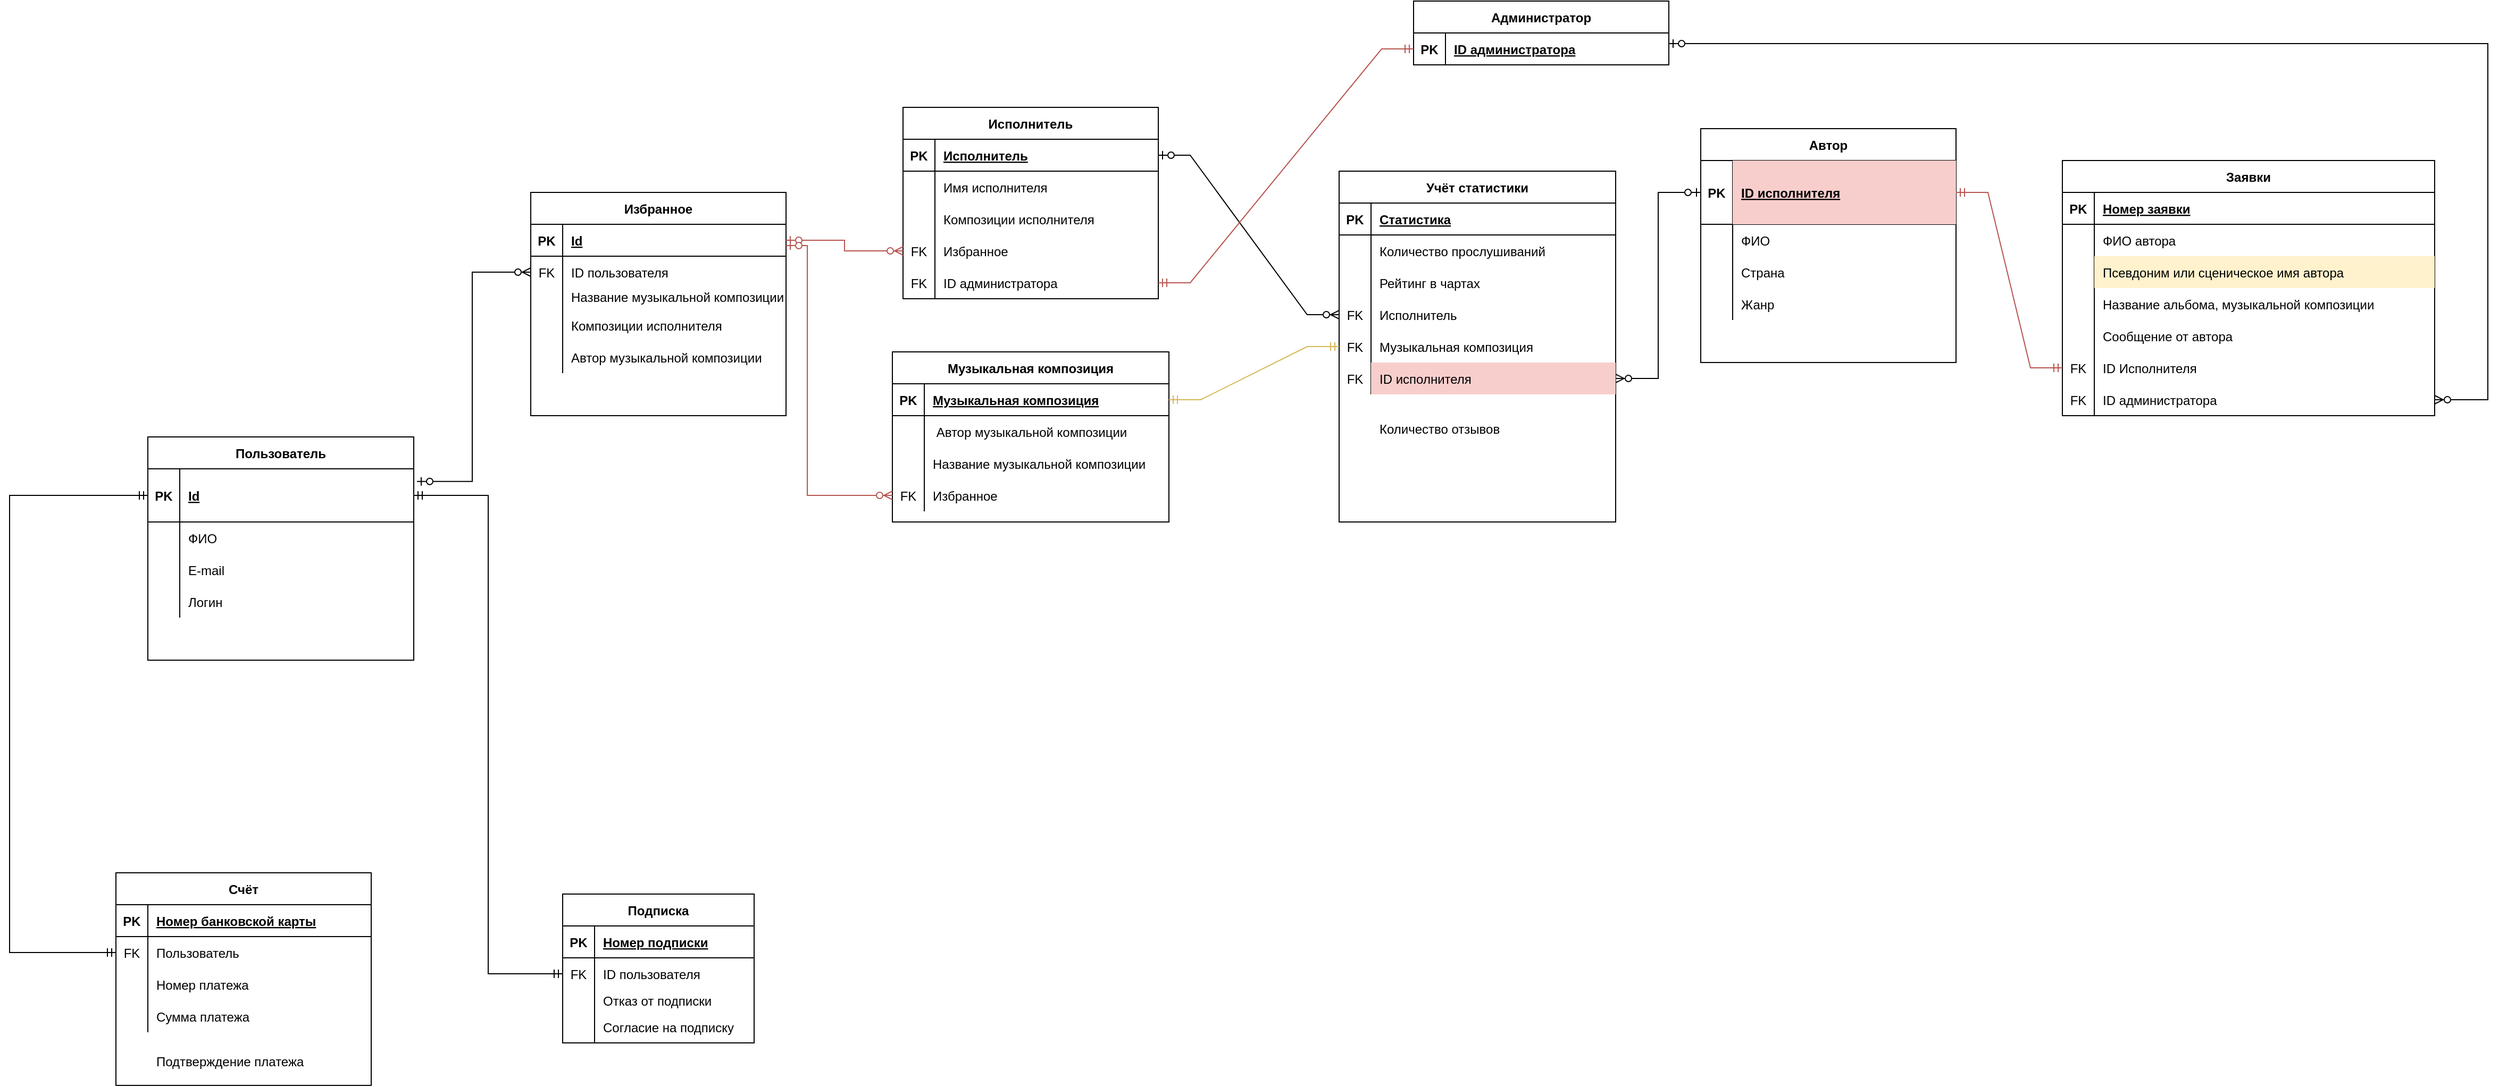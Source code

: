 <mxfile version="15.6.1" type="github">
  <diagram id="YhIW78KKG1MkZQojClb2" name="Страница 1">
    <mxGraphModel dx="1865" dy="556" grid="1" gridSize="10" guides="1" tooltips="1" connect="1" arrows="1" fold="1" page="1" pageScale="1" pageWidth="827" pageHeight="1169" math="0" shadow="0">
      <root>
        <mxCell id="0" />
        <mxCell id="1" parent="0" />
        <mxCell id="bTDtYaDf9AdeFOKU3OdR-14" value="Подписка" style="shape=table;startSize=30;container=1;collapsible=1;childLayout=tableLayout;fixedRows=1;rowLines=0;fontStyle=1;align=center;resizeLast=1;" parent="1" vertex="1">
          <mxGeometry x="70" y="980" width="180" height="140" as="geometry" />
        </mxCell>
        <mxCell id="bTDtYaDf9AdeFOKU3OdR-15" value="" style="shape=partialRectangle;collapsible=0;dropTarget=0;pointerEvents=0;fillColor=none;top=0;left=0;bottom=1;right=0;points=[[0,0.5],[1,0.5]];portConstraint=eastwest;" parent="bTDtYaDf9AdeFOKU3OdR-14" vertex="1">
          <mxGeometry y="30" width="180" height="30" as="geometry" />
        </mxCell>
        <mxCell id="bTDtYaDf9AdeFOKU3OdR-16" value="PK" style="shape=partialRectangle;connectable=0;fillColor=none;top=0;left=0;bottom=0;right=0;fontStyle=1;overflow=hidden;" parent="bTDtYaDf9AdeFOKU3OdR-15" vertex="1">
          <mxGeometry width="30" height="30" as="geometry">
            <mxRectangle width="30" height="30" as="alternateBounds" />
          </mxGeometry>
        </mxCell>
        <mxCell id="bTDtYaDf9AdeFOKU3OdR-17" value="Номер подписки" style="shape=partialRectangle;connectable=0;fillColor=none;top=0;left=0;bottom=0;right=0;align=left;spacingLeft=6;fontStyle=5;overflow=hidden;" parent="bTDtYaDf9AdeFOKU3OdR-15" vertex="1">
          <mxGeometry x="30" width="150" height="30" as="geometry">
            <mxRectangle width="150" height="30" as="alternateBounds" />
          </mxGeometry>
        </mxCell>
        <mxCell id="bTDtYaDf9AdeFOKU3OdR-18" value="" style="shape=partialRectangle;collapsible=0;dropTarget=0;pointerEvents=0;fillColor=none;top=0;left=0;bottom=0;right=0;points=[[0,0.5],[1,0.5]];portConstraint=eastwest;" parent="bTDtYaDf9AdeFOKU3OdR-14" vertex="1">
          <mxGeometry y="60" width="180" height="30" as="geometry" />
        </mxCell>
        <mxCell id="bTDtYaDf9AdeFOKU3OdR-19" value="FK" style="shape=partialRectangle;connectable=0;fillColor=none;top=0;left=0;bottom=0;right=0;editable=1;overflow=hidden;" parent="bTDtYaDf9AdeFOKU3OdR-18" vertex="1">
          <mxGeometry width="30" height="30" as="geometry">
            <mxRectangle width="30" height="30" as="alternateBounds" />
          </mxGeometry>
        </mxCell>
        <mxCell id="bTDtYaDf9AdeFOKU3OdR-20" value="ID пользователя" style="shape=partialRectangle;connectable=0;fillColor=none;top=0;left=0;bottom=0;right=0;align=left;spacingLeft=6;overflow=hidden;" parent="bTDtYaDf9AdeFOKU3OdR-18" vertex="1">
          <mxGeometry x="30" width="150" height="30" as="geometry">
            <mxRectangle width="150" height="30" as="alternateBounds" />
          </mxGeometry>
        </mxCell>
        <mxCell id="bTDtYaDf9AdeFOKU3OdR-21" value="" style="shape=partialRectangle;collapsible=0;dropTarget=0;pointerEvents=0;fillColor=none;top=0;left=0;bottom=0;right=0;points=[[0,0.5],[1,0.5]];portConstraint=eastwest;" parent="bTDtYaDf9AdeFOKU3OdR-14" vertex="1">
          <mxGeometry y="90" width="180" height="20" as="geometry" />
        </mxCell>
        <mxCell id="bTDtYaDf9AdeFOKU3OdR-22" value="" style="shape=partialRectangle;connectable=0;fillColor=none;top=0;left=0;bottom=0;right=0;editable=1;overflow=hidden;" parent="bTDtYaDf9AdeFOKU3OdR-21" vertex="1">
          <mxGeometry width="30" height="20" as="geometry">
            <mxRectangle width="30" height="20" as="alternateBounds" />
          </mxGeometry>
        </mxCell>
        <mxCell id="bTDtYaDf9AdeFOKU3OdR-23" value="Отказ от подписки" style="shape=partialRectangle;connectable=0;fillColor=none;top=0;left=0;bottom=0;right=0;align=left;spacingLeft=6;overflow=hidden;" parent="bTDtYaDf9AdeFOKU3OdR-21" vertex="1">
          <mxGeometry x="30" width="150" height="20" as="geometry">
            <mxRectangle width="150" height="20" as="alternateBounds" />
          </mxGeometry>
        </mxCell>
        <mxCell id="PjlkUZ5OX0f8tVh_GBR--13" value="" style="shape=partialRectangle;collapsible=0;dropTarget=0;pointerEvents=0;fillColor=none;top=0;left=0;bottom=0;right=0;points=[[0,0.5],[1,0.5]];portConstraint=eastwest;" parent="bTDtYaDf9AdeFOKU3OdR-14" vertex="1">
          <mxGeometry y="110" width="180" height="30" as="geometry" />
        </mxCell>
        <mxCell id="PjlkUZ5OX0f8tVh_GBR--14" value="" style="shape=partialRectangle;connectable=0;fillColor=none;top=0;left=0;bottom=0;right=0;editable=1;overflow=hidden;" parent="PjlkUZ5OX0f8tVh_GBR--13" vertex="1">
          <mxGeometry width="30" height="30" as="geometry">
            <mxRectangle width="30" height="30" as="alternateBounds" />
          </mxGeometry>
        </mxCell>
        <mxCell id="PjlkUZ5OX0f8tVh_GBR--15" value="Согласие на подписку" style="shape=partialRectangle;connectable=0;fillColor=none;top=0;left=0;bottom=0;right=0;align=left;spacingLeft=6;overflow=hidden;" parent="PjlkUZ5OX0f8tVh_GBR--13" vertex="1">
          <mxGeometry x="30" width="150" height="30" as="geometry">
            <mxRectangle width="150" height="30" as="alternateBounds" />
          </mxGeometry>
        </mxCell>
        <mxCell id="bTDtYaDf9AdeFOKU3OdR-27" value="Избранное" style="shape=table;startSize=30;container=1;collapsible=1;childLayout=tableLayout;fixedRows=1;rowLines=0;fontStyle=1;align=center;resizeLast=1;" parent="1" vertex="1">
          <mxGeometry x="40" y="320" width="240" height="210" as="geometry" />
        </mxCell>
        <mxCell id="bTDtYaDf9AdeFOKU3OdR-28" value="" style="shape=partialRectangle;collapsible=0;dropTarget=0;pointerEvents=0;fillColor=none;top=0;left=0;bottom=1;right=0;points=[[0,0.5],[1,0.5]];portConstraint=eastwest;" parent="bTDtYaDf9AdeFOKU3OdR-27" vertex="1">
          <mxGeometry y="30" width="240" height="30" as="geometry" />
        </mxCell>
        <mxCell id="bTDtYaDf9AdeFOKU3OdR-29" value="PK" style="shape=partialRectangle;connectable=0;fillColor=none;top=0;left=0;bottom=0;right=0;fontStyle=1;overflow=hidden;" parent="bTDtYaDf9AdeFOKU3OdR-28" vertex="1">
          <mxGeometry width="30" height="30" as="geometry">
            <mxRectangle width="30" height="30" as="alternateBounds" />
          </mxGeometry>
        </mxCell>
        <mxCell id="bTDtYaDf9AdeFOKU3OdR-30" value="Id" style="shape=partialRectangle;connectable=0;fillColor=none;top=0;left=0;bottom=0;right=0;align=left;spacingLeft=6;fontStyle=5;overflow=hidden;" parent="bTDtYaDf9AdeFOKU3OdR-28" vertex="1">
          <mxGeometry x="30" width="210" height="30" as="geometry">
            <mxRectangle width="210" height="30" as="alternateBounds" />
          </mxGeometry>
        </mxCell>
        <mxCell id="bTDtYaDf9AdeFOKU3OdR-31" value="" style="shape=partialRectangle;collapsible=0;dropTarget=0;pointerEvents=0;fillColor=none;top=0;left=0;bottom=0;right=0;points=[[0,0.5],[1,0.5]];portConstraint=eastwest;" parent="bTDtYaDf9AdeFOKU3OdR-27" vertex="1">
          <mxGeometry y="60" width="240" height="30" as="geometry" />
        </mxCell>
        <mxCell id="bTDtYaDf9AdeFOKU3OdR-32" value="FK" style="shape=partialRectangle;connectable=0;fillColor=none;top=0;left=0;bottom=0;right=0;editable=1;overflow=hidden;" parent="bTDtYaDf9AdeFOKU3OdR-31" vertex="1">
          <mxGeometry width="30" height="30" as="geometry">
            <mxRectangle width="30" height="30" as="alternateBounds" />
          </mxGeometry>
        </mxCell>
        <mxCell id="bTDtYaDf9AdeFOKU3OdR-33" value="ID пользователя" style="shape=partialRectangle;connectable=0;fillColor=none;top=0;left=0;bottom=0;right=0;align=left;spacingLeft=6;overflow=hidden;" parent="bTDtYaDf9AdeFOKU3OdR-31" vertex="1">
          <mxGeometry x="30" width="210" height="30" as="geometry">
            <mxRectangle width="210" height="30" as="alternateBounds" />
          </mxGeometry>
        </mxCell>
        <mxCell id="bTDtYaDf9AdeFOKU3OdR-37" value="" style="shape=partialRectangle;collapsible=0;dropTarget=0;pointerEvents=0;fillColor=none;top=0;left=0;bottom=0;right=0;points=[[0,0.5],[1,0.5]];portConstraint=eastwest;" parent="bTDtYaDf9AdeFOKU3OdR-27" vertex="1">
          <mxGeometry y="90" width="240" height="20" as="geometry" />
        </mxCell>
        <mxCell id="bTDtYaDf9AdeFOKU3OdR-38" value="" style="shape=partialRectangle;connectable=0;fillColor=none;top=0;left=0;bottom=0;right=0;editable=1;overflow=hidden;" parent="bTDtYaDf9AdeFOKU3OdR-37" vertex="1">
          <mxGeometry width="30" height="20" as="geometry">
            <mxRectangle width="30" height="20" as="alternateBounds" />
          </mxGeometry>
        </mxCell>
        <mxCell id="bTDtYaDf9AdeFOKU3OdR-39" value="Название музыкальной композиции&#xa;" style="shape=partialRectangle;connectable=0;fillColor=none;top=0;left=0;bottom=0;right=0;align=left;spacingLeft=6;overflow=hidden;" parent="bTDtYaDf9AdeFOKU3OdR-37" vertex="1">
          <mxGeometry x="30" width="210" height="20" as="geometry">
            <mxRectangle width="210" height="20" as="alternateBounds" />
          </mxGeometry>
        </mxCell>
        <mxCell id="bTDtYaDf9AdeFOKU3OdR-34" value="" style="shape=partialRectangle;collapsible=0;dropTarget=0;pointerEvents=0;fillColor=none;top=0;left=0;bottom=0;right=0;points=[[0,0.5],[1,0.5]];portConstraint=eastwest;" parent="bTDtYaDf9AdeFOKU3OdR-27" vertex="1">
          <mxGeometry y="110" width="240" height="30" as="geometry" />
        </mxCell>
        <mxCell id="bTDtYaDf9AdeFOKU3OdR-35" value="" style="shape=partialRectangle;connectable=0;fillColor=none;top=0;left=0;bottom=0;right=0;editable=1;overflow=hidden;" parent="bTDtYaDf9AdeFOKU3OdR-34" vertex="1">
          <mxGeometry width="30" height="30" as="geometry">
            <mxRectangle width="30" height="30" as="alternateBounds" />
          </mxGeometry>
        </mxCell>
        <mxCell id="bTDtYaDf9AdeFOKU3OdR-36" value="Композиции исполнителя" style="shape=partialRectangle;connectable=0;fillColor=none;top=0;left=0;bottom=0;right=0;align=left;spacingLeft=6;overflow=hidden;" parent="bTDtYaDf9AdeFOKU3OdR-34" vertex="1">
          <mxGeometry x="30" width="210" height="30" as="geometry">
            <mxRectangle width="210" height="30" as="alternateBounds" />
          </mxGeometry>
        </mxCell>
        <mxCell id="bTDtYaDf9AdeFOKU3OdR-68" value="" style="shape=partialRectangle;collapsible=0;dropTarget=0;pointerEvents=0;fillColor=none;top=0;left=0;bottom=0;right=0;points=[[0,0.5],[1,0.5]];portConstraint=eastwest;" parent="bTDtYaDf9AdeFOKU3OdR-27" vertex="1">
          <mxGeometry y="140" width="240" height="30" as="geometry" />
        </mxCell>
        <mxCell id="bTDtYaDf9AdeFOKU3OdR-69" value="" style="shape=partialRectangle;connectable=0;fillColor=none;top=0;left=0;bottom=0;right=0;editable=1;overflow=hidden;" parent="bTDtYaDf9AdeFOKU3OdR-68" vertex="1">
          <mxGeometry width="30" height="30" as="geometry">
            <mxRectangle width="30" height="30" as="alternateBounds" />
          </mxGeometry>
        </mxCell>
        <mxCell id="bTDtYaDf9AdeFOKU3OdR-70" value="Автор музыкальной композиции" style="shape=partialRectangle;connectable=0;fillColor=none;top=0;left=0;bottom=0;right=0;align=left;spacingLeft=6;overflow=hidden;" parent="bTDtYaDf9AdeFOKU3OdR-68" vertex="1">
          <mxGeometry x="30" width="210" height="30" as="geometry">
            <mxRectangle width="210" height="30" as="alternateBounds" />
          </mxGeometry>
        </mxCell>
        <mxCell id="bTDtYaDf9AdeFOKU3OdR-53" value="Заявки" style="shape=table;startSize=30;container=1;collapsible=1;childLayout=tableLayout;fixedRows=1;rowLines=0;fontStyle=1;align=center;resizeLast=1;" parent="1" vertex="1">
          <mxGeometry x="1480" y="290" width="350" height="240" as="geometry" />
        </mxCell>
        <mxCell id="bTDtYaDf9AdeFOKU3OdR-54" value="" style="shape=partialRectangle;collapsible=0;dropTarget=0;pointerEvents=0;fillColor=none;top=0;left=0;bottom=1;right=0;points=[[0,0.5],[1,0.5]];portConstraint=eastwest;" parent="bTDtYaDf9AdeFOKU3OdR-53" vertex="1">
          <mxGeometry y="30" width="350" height="30" as="geometry" />
        </mxCell>
        <mxCell id="bTDtYaDf9AdeFOKU3OdR-55" value="PK" style="shape=partialRectangle;connectable=0;fillColor=none;top=0;left=0;bottom=0;right=0;fontStyle=1;overflow=hidden;" parent="bTDtYaDf9AdeFOKU3OdR-54" vertex="1">
          <mxGeometry width="30" height="30" as="geometry">
            <mxRectangle width="30" height="30" as="alternateBounds" />
          </mxGeometry>
        </mxCell>
        <mxCell id="bTDtYaDf9AdeFOKU3OdR-56" value="Номер заявки" style="shape=partialRectangle;connectable=0;fillColor=none;top=0;left=0;bottom=0;right=0;align=left;spacingLeft=6;fontStyle=5;overflow=hidden;" parent="bTDtYaDf9AdeFOKU3OdR-54" vertex="1">
          <mxGeometry x="30" width="320" height="30" as="geometry">
            <mxRectangle width="320" height="30" as="alternateBounds" />
          </mxGeometry>
        </mxCell>
        <mxCell id="bTDtYaDf9AdeFOKU3OdR-57" value="" style="shape=partialRectangle;collapsible=0;dropTarget=0;pointerEvents=0;fillColor=none;top=0;left=0;bottom=0;right=0;points=[[0,0.5],[1,0.5]];portConstraint=eastwest;" parent="bTDtYaDf9AdeFOKU3OdR-53" vertex="1">
          <mxGeometry y="60" width="350" height="30" as="geometry" />
        </mxCell>
        <mxCell id="bTDtYaDf9AdeFOKU3OdR-58" value="" style="shape=partialRectangle;connectable=0;fillColor=none;top=0;left=0;bottom=0;right=0;editable=1;overflow=hidden;" parent="bTDtYaDf9AdeFOKU3OdR-57" vertex="1">
          <mxGeometry width="30" height="30" as="geometry">
            <mxRectangle width="30" height="30" as="alternateBounds" />
          </mxGeometry>
        </mxCell>
        <mxCell id="bTDtYaDf9AdeFOKU3OdR-59" value="ФИО автора" style="shape=partialRectangle;connectable=0;fillColor=none;top=0;left=0;bottom=0;right=0;align=left;spacingLeft=6;overflow=hidden;" parent="bTDtYaDf9AdeFOKU3OdR-57" vertex="1">
          <mxGeometry x="30" width="320" height="30" as="geometry">
            <mxRectangle width="320" height="30" as="alternateBounds" />
          </mxGeometry>
        </mxCell>
        <mxCell id="bTDtYaDf9AdeFOKU3OdR-60" value="" style="shape=partialRectangle;collapsible=0;dropTarget=0;pointerEvents=0;fillColor=none;top=0;left=0;bottom=0;right=0;points=[[0,0.5],[1,0.5]];portConstraint=eastwest;" parent="bTDtYaDf9AdeFOKU3OdR-53" vertex="1">
          <mxGeometry y="90" width="350" height="30" as="geometry" />
        </mxCell>
        <mxCell id="bTDtYaDf9AdeFOKU3OdR-61" value="" style="shape=partialRectangle;connectable=0;fillColor=none;top=0;left=0;bottom=0;right=0;editable=1;overflow=hidden;" parent="bTDtYaDf9AdeFOKU3OdR-60" vertex="1">
          <mxGeometry width="30" height="30" as="geometry">
            <mxRectangle width="30" height="30" as="alternateBounds" />
          </mxGeometry>
        </mxCell>
        <mxCell id="bTDtYaDf9AdeFOKU3OdR-62" value="Псевдоним или сценическое имя автора" style="shape=partialRectangle;connectable=0;fillColor=#fff2cc;top=0;left=0;bottom=0;right=0;align=left;spacingLeft=6;overflow=hidden;strokeColor=#d6b656;" parent="bTDtYaDf9AdeFOKU3OdR-60" vertex="1">
          <mxGeometry x="30" width="320" height="30" as="geometry">
            <mxRectangle width="320" height="30" as="alternateBounds" />
          </mxGeometry>
        </mxCell>
        <mxCell id="bTDtYaDf9AdeFOKU3OdR-63" value="" style="shape=partialRectangle;collapsible=0;dropTarget=0;pointerEvents=0;fillColor=none;top=0;left=0;bottom=0;right=0;points=[[0,0.5],[1,0.5]];portConstraint=eastwest;" parent="bTDtYaDf9AdeFOKU3OdR-53" vertex="1">
          <mxGeometry y="120" width="350" height="30" as="geometry" />
        </mxCell>
        <mxCell id="bTDtYaDf9AdeFOKU3OdR-64" value="" style="shape=partialRectangle;connectable=0;fillColor=none;top=0;left=0;bottom=0;right=0;editable=1;overflow=hidden;" parent="bTDtYaDf9AdeFOKU3OdR-63" vertex="1">
          <mxGeometry width="30" height="30" as="geometry">
            <mxRectangle width="30" height="30" as="alternateBounds" />
          </mxGeometry>
        </mxCell>
        <mxCell id="bTDtYaDf9AdeFOKU3OdR-65" value="Название альбома, музыкальной композиции" style="shape=partialRectangle;connectable=0;fillColor=none;top=0;left=0;bottom=0;right=0;align=left;spacingLeft=6;overflow=hidden;" parent="bTDtYaDf9AdeFOKU3OdR-63" vertex="1">
          <mxGeometry x="30" width="320" height="30" as="geometry">
            <mxRectangle width="320" height="30" as="alternateBounds" />
          </mxGeometry>
        </mxCell>
        <mxCell id="bTDtYaDf9AdeFOKU3OdR-80" value="" style="shape=partialRectangle;collapsible=0;dropTarget=0;pointerEvents=0;fillColor=none;top=0;left=0;bottom=0;right=0;points=[[0,0.5],[1,0.5]];portConstraint=eastwest;" parent="bTDtYaDf9AdeFOKU3OdR-53" vertex="1">
          <mxGeometry y="150" width="350" height="30" as="geometry" />
        </mxCell>
        <mxCell id="bTDtYaDf9AdeFOKU3OdR-81" value="" style="shape=partialRectangle;connectable=0;fillColor=none;top=0;left=0;bottom=0;right=0;editable=1;overflow=hidden;" parent="bTDtYaDf9AdeFOKU3OdR-80" vertex="1">
          <mxGeometry width="30" height="30" as="geometry">
            <mxRectangle width="30" height="30" as="alternateBounds" />
          </mxGeometry>
        </mxCell>
        <mxCell id="bTDtYaDf9AdeFOKU3OdR-82" value="Сообщение от автора" style="shape=partialRectangle;connectable=0;fillColor=none;top=0;left=0;bottom=0;right=0;align=left;spacingLeft=6;overflow=hidden;" parent="bTDtYaDf9AdeFOKU3OdR-80" vertex="1">
          <mxGeometry x="30" width="320" height="30" as="geometry">
            <mxRectangle width="320" height="30" as="alternateBounds" />
          </mxGeometry>
        </mxCell>
        <mxCell id="PjlkUZ5OX0f8tVh_GBR--43" value="" style="shape=partialRectangle;collapsible=0;dropTarget=0;pointerEvents=0;fillColor=none;top=0;left=0;bottom=0;right=0;points=[[0,0.5],[1,0.5]];portConstraint=eastwest;" parent="bTDtYaDf9AdeFOKU3OdR-53" vertex="1">
          <mxGeometry y="180" width="350" height="30" as="geometry" />
        </mxCell>
        <mxCell id="PjlkUZ5OX0f8tVh_GBR--44" value="FK" style="shape=partialRectangle;connectable=0;fillColor=none;top=0;left=0;bottom=0;right=0;editable=1;overflow=hidden;" parent="PjlkUZ5OX0f8tVh_GBR--43" vertex="1">
          <mxGeometry width="30" height="30" as="geometry">
            <mxRectangle width="30" height="30" as="alternateBounds" />
          </mxGeometry>
        </mxCell>
        <mxCell id="PjlkUZ5OX0f8tVh_GBR--45" value="ID Исполнителя" style="shape=partialRectangle;connectable=0;fillColor=none;top=0;left=0;bottom=0;right=0;align=left;spacingLeft=6;overflow=hidden;" parent="PjlkUZ5OX0f8tVh_GBR--43" vertex="1">
          <mxGeometry x="30" width="320" height="30" as="geometry">
            <mxRectangle width="320" height="30" as="alternateBounds" />
          </mxGeometry>
        </mxCell>
        <mxCell id="PjlkUZ5OX0f8tVh_GBR--47" value="" style="shape=partialRectangle;collapsible=0;dropTarget=0;pointerEvents=0;fillColor=none;top=0;left=0;bottom=0;right=0;points=[[0,0.5],[1,0.5]];portConstraint=eastwest;" parent="bTDtYaDf9AdeFOKU3OdR-53" vertex="1">
          <mxGeometry y="210" width="350" height="30" as="geometry" />
        </mxCell>
        <mxCell id="PjlkUZ5OX0f8tVh_GBR--48" value="FK" style="shape=partialRectangle;connectable=0;fillColor=none;top=0;left=0;bottom=0;right=0;editable=1;overflow=hidden;" parent="PjlkUZ5OX0f8tVh_GBR--47" vertex="1">
          <mxGeometry width="30" height="30" as="geometry">
            <mxRectangle width="30" height="30" as="alternateBounds" />
          </mxGeometry>
        </mxCell>
        <mxCell id="PjlkUZ5OX0f8tVh_GBR--49" value="ID администратора" style="shape=partialRectangle;connectable=0;fillColor=none;top=0;left=0;bottom=0;right=0;align=left;spacingLeft=6;overflow=hidden;" parent="PjlkUZ5OX0f8tVh_GBR--47" vertex="1">
          <mxGeometry x="30" width="320" height="30" as="geometry">
            <mxRectangle width="320" height="30" as="alternateBounds" />
          </mxGeometry>
        </mxCell>
        <mxCell id="vaGClf--qKDdyNfcCEsQ-5" value="Исполнитель" style="shape=table;startSize=30;container=1;collapsible=1;childLayout=tableLayout;fixedRows=1;rowLines=0;fontStyle=1;align=center;resizeLast=1;" parent="1" vertex="1">
          <mxGeometry x="390" y="240" width="240" height="180" as="geometry" />
        </mxCell>
        <mxCell id="vaGClf--qKDdyNfcCEsQ-6" value="" style="shape=partialRectangle;collapsible=0;dropTarget=0;pointerEvents=0;fillColor=none;top=0;left=0;bottom=1;right=0;points=[[0,0.5],[1,0.5]];portConstraint=eastwest;" parent="vaGClf--qKDdyNfcCEsQ-5" vertex="1">
          <mxGeometry y="30" width="240" height="30" as="geometry" />
        </mxCell>
        <mxCell id="vaGClf--qKDdyNfcCEsQ-7" value="PK" style="shape=partialRectangle;connectable=0;fillColor=none;top=0;left=0;bottom=0;right=0;fontStyle=1;overflow=hidden;" parent="vaGClf--qKDdyNfcCEsQ-6" vertex="1">
          <mxGeometry width="30" height="30" as="geometry">
            <mxRectangle width="30" height="30" as="alternateBounds" />
          </mxGeometry>
        </mxCell>
        <mxCell id="vaGClf--qKDdyNfcCEsQ-8" value="Исполнитель" style="shape=partialRectangle;connectable=0;fillColor=none;top=0;left=0;bottom=0;right=0;align=left;spacingLeft=6;fontStyle=5;overflow=hidden;" parent="vaGClf--qKDdyNfcCEsQ-6" vertex="1">
          <mxGeometry x="30" width="210" height="30" as="geometry">
            <mxRectangle width="210" height="30" as="alternateBounds" />
          </mxGeometry>
        </mxCell>
        <mxCell id="vaGClf--qKDdyNfcCEsQ-9" value="" style="shape=partialRectangle;collapsible=0;dropTarget=0;pointerEvents=0;fillColor=none;top=0;left=0;bottom=0;right=0;points=[[0,0.5],[1,0.5]];portConstraint=eastwest;" parent="vaGClf--qKDdyNfcCEsQ-5" vertex="1">
          <mxGeometry y="60" width="240" height="30" as="geometry" />
        </mxCell>
        <mxCell id="vaGClf--qKDdyNfcCEsQ-10" value="" style="shape=partialRectangle;connectable=0;fillColor=none;top=0;left=0;bottom=0;right=0;editable=1;overflow=hidden;" parent="vaGClf--qKDdyNfcCEsQ-9" vertex="1">
          <mxGeometry width="30" height="30" as="geometry">
            <mxRectangle width="30" height="30" as="alternateBounds" />
          </mxGeometry>
        </mxCell>
        <mxCell id="vaGClf--qKDdyNfcCEsQ-11" value="Имя исполнителя" style="shape=partialRectangle;connectable=0;fillColor=none;top=0;left=0;bottom=0;right=0;align=left;spacingLeft=6;overflow=hidden;" parent="vaGClf--qKDdyNfcCEsQ-9" vertex="1">
          <mxGeometry x="30" width="210" height="30" as="geometry">
            <mxRectangle width="210" height="30" as="alternateBounds" />
          </mxGeometry>
        </mxCell>
        <mxCell id="vaGClf--qKDdyNfcCEsQ-12" value="" style="shape=partialRectangle;collapsible=0;dropTarget=0;pointerEvents=0;fillColor=none;top=0;left=0;bottom=0;right=0;points=[[0,0.5],[1,0.5]];portConstraint=eastwest;" parent="vaGClf--qKDdyNfcCEsQ-5" vertex="1">
          <mxGeometry y="90" width="240" height="30" as="geometry" />
        </mxCell>
        <mxCell id="vaGClf--qKDdyNfcCEsQ-13" value="" style="shape=partialRectangle;connectable=0;fillColor=none;top=0;left=0;bottom=0;right=0;editable=1;overflow=hidden;" parent="vaGClf--qKDdyNfcCEsQ-12" vertex="1">
          <mxGeometry width="30" height="30" as="geometry">
            <mxRectangle width="30" height="30" as="alternateBounds" />
          </mxGeometry>
        </mxCell>
        <mxCell id="vaGClf--qKDdyNfcCEsQ-14" value="Композиции исполнителя" style="shape=partialRectangle;connectable=0;fillColor=none;top=0;left=0;bottom=0;right=0;align=left;spacingLeft=6;overflow=hidden;" parent="vaGClf--qKDdyNfcCEsQ-12" vertex="1">
          <mxGeometry x="30" width="210" height="30" as="geometry">
            <mxRectangle width="210" height="30" as="alternateBounds" />
          </mxGeometry>
        </mxCell>
        <mxCell id="PjlkUZ5OX0f8tVh_GBR--20" value="" style="shape=partialRectangle;collapsible=0;dropTarget=0;pointerEvents=0;fillColor=none;top=0;left=0;bottom=0;right=0;points=[[0,0.5],[1,0.5]];portConstraint=eastwest;" parent="vaGClf--qKDdyNfcCEsQ-5" vertex="1">
          <mxGeometry y="120" width="240" height="30" as="geometry" />
        </mxCell>
        <mxCell id="PjlkUZ5OX0f8tVh_GBR--21" value="FK" style="shape=partialRectangle;connectable=0;fillColor=none;top=0;left=0;bottom=0;right=0;editable=1;overflow=hidden;" parent="PjlkUZ5OX0f8tVh_GBR--20" vertex="1">
          <mxGeometry width="30" height="30" as="geometry">
            <mxRectangle width="30" height="30" as="alternateBounds" />
          </mxGeometry>
        </mxCell>
        <mxCell id="PjlkUZ5OX0f8tVh_GBR--22" value="Избранное" style="shape=partialRectangle;connectable=0;fillColor=none;top=0;left=0;bottom=0;right=0;align=left;spacingLeft=6;overflow=hidden;" parent="PjlkUZ5OX0f8tVh_GBR--20" vertex="1">
          <mxGeometry x="30" width="210" height="30" as="geometry">
            <mxRectangle width="210" height="30" as="alternateBounds" />
          </mxGeometry>
        </mxCell>
        <mxCell id="PjlkUZ5OX0f8tVh_GBR--50" value="" style="shape=partialRectangle;collapsible=0;dropTarget=0;pointerEvents=0;fillColor=none;top=0;left=0;bottom=0;right=0;points=[[0,0.5],[1,0.5]];portConstraint=eastwest;" parent="vaGClf--qKDdyNfcCEsQ-5" vertex="1">
          <mxGeometry y="150" width="240" height="30" as="geometry" />
        </mxCell>
        <mxCell id="PjlkUZ5OX0f8tVh_GBR--51" value="FK" style="shape=partialRectangle;connectable=0;fillColor=none;top=0;left=0;bottom=0;right=0;editable=1;overflow=hidden;" parent="PjlkUZ5OX0f8tVh_GBR--50" vertex="1">
          <mxGeometry width="30" height="30" as="geometry">
            <mxRectangle width="30" height="30" as="alternateBounds" />
          </mxGeometry>
        </mxCell>
        <mxCell id="PjlkUZ5OX0f8tVh_GBR--52" value="ID администратора" style="shape=partialRectangle;connectable=0;fillColor=none;top=0;left=0;bottom=0;right=0;align=left;spacingLeft=6;overflow=hidden;" parent="PjlkUZ5OX0f8tVh_GBR--50" vertex="1">
          <mxGeometry x="30" width="210" height="30" as="geometry">
            <mxRectangle width="210" height="30" as="alternateBounds" />
          </mxGeometry>
        </mxCell>
        <mxCell id="vaGClf--qKDdyNfcCEsQ-21" value="Музыкальная композиция" style="shape=table;startSize=30;container=1;collapsible=1;childLayout=tableLayout;fixedRows=1;rowLines=0;fontStyle=1;align=center;resizeLast=1;" parent="1" vertex="1">
          <mxGeometry x="380" y="470" width="260" height="160" as="geometry" />
        </mxCell>
        <mxCell id="vaGClf--qKDdyNfcCEsQ-22" value="" style="shape=partialRectangle;collapsible=0;dropTarget=0;pointerEvents=0;fillColor=none;top=0;left=0;bottom=1;right=0;points=[[0,0.5],[1,0.5]];portConstraint=eastwest;" parent="vaGClf--qKDdyNfcCEsQ-21" vertex="1">
          <mxGeometry y="30" width="260" height="30" as="geometry" />
        </mxCell>
        <mxCell id="vaGClf--qKDdyNfcCEsQ-23" value="PK" style="shape=partialRectangle;connectable=0;fillColor=none;top=0;left=0;bottom=0;right=0;fontStyle=1;overflow=hidden;" parent="vaGClf--qKDdyNfcCEsQ-22" vertex="1">
          <mxGeometry width="30" height="30" as="geometry">
            <mxRectangle width="30" height="30" as="alternateBounds" />
          </mxGeometry>
        </mxCell>
        <mxCell id="vaGClf--qKDdyNfcCEsQ-24" value="Музыкальная композиция" style="shape=partialRectangle;connectable=0;fillColor=none;top=0;left=0;bottom=0;right=0;align=left;spacingLeft=6;fontStyle=5;overflow=hidden;" parent="vaGClf--qKDdyNfcCEsQ-22" vertex="1">
          <mxGeometry x="30" width="230" height="30" as="geometry">
            <mxRectangle width="230" height="30" as="alternateBounds" />
          </mxGeometry>
        </mxCell>
        <mxCell id="vaGClf--qKDdyNfcCEsQ-25" value="" style="shape=partialRectangle;collapsible=0;dropTarget=0;pointerEvents=0;fillColor=none;top=0;left=0;bottom=0;right=0;points=[[0,0.5],[1,0.5]];portConstraint=eastwest;" parent="vaGClf--qKDdyNfcCEsQ-21" vertex="1">
          <mxGeometry y="60" width="260" height="30" as="geometry" />
        </mxCell>
        <mxCell id="vaGClf--qKDdyNfcCEsQ-26" value="" style="shape=partialRectangle;connectable=0;fillColor=none;top=0;left=0;bottom=0;right=0;editable=1;overflow=hidden;" parent="vaGClf--qKDdyNfcCEsQ-25" vertex="1">
          <mxGeometry width="30" height="30" as="geometry">
            <mxRectangle width="30" height="30" as="alternateBounds" />
          </mxGeometry>
        </mxCell>
        <mxCell id="vaGClf--qKDdyNfcCEsQ-27" value=" Автор музыкальной композиции" style="shape=partialRectangle;connectable=0;fillColor=none;top=0;left=0;bottom=0;right=0;align=left;spacingLeft=6;overflow=hidden;" parent="vaGClf--qKDdyNfcCEsQ-25" vertex="1">
          <mxGeometry x="30" width="230" height="30" as="geometry">
            <mxRectangle width="230" height="30" as="alternateBounds" />
          </mxGeometry>
        </mxCell>
        <mxCell id="vaGClf--qKDdyNfcCEsQ-28" value="" style="shape=partialRectangle;collapsible=0;dropTarget=0;pointerEvents=0;fillColor=none;top=0;left=0;bottom=0;right=0;points=[[0,0.5],[1,0.5]];portConstraint=eastwest;" parent="vaGClf--qKDdyNfcCEsQ-21" vertex="1">
          <mxGeometry y="90" width="260" height="30" as="geometry" />
        </mxCell>
        <mxCell id="vaGClf--qKDdyNfcCEsQ-29" value="" style="shape=partialRectangle;connectable=0;fillColor=none;top=0;left=0;bottom=0;right=0;editable=1;overflow=hidden;" parent="vaGClf--qKDdyNfcCEsQ-28" vertex="1">
          <mxGeometry width="30" height="30" as="geometry">
            <mxRectangle width="30" height="30" as="alternateBounds" />
          </mxGeometry>
        </mxCell>
        <mxCell id="vaGClf--qKDdyNfcCEsQ-30" value="Название музыкальной композиции" style="shape=partialRectangle;connectable=0;fillColor=none;top=0;left=0;bottom=0;right=0;align=left;spacingLeft=6;overflow=hidden;" parent="vaGClf--qKDdyNfcCEsQ-28" vertex="1">
          <mxGeometry x="30" width="230" height="30" as="geometry">
            <mxRectangle width="230" height="30" as="alternateBounds" />
          </mxGeometry>
        </mxCell>
        <mxCell id="PjlkUZ5OX0f8tVh_GBR--17" value="" style="shape=partialRectangle;collapsible=0;dropTarget=0;pointerEvents=0;fillColor=none;top=0;left=0;bottom=0;right=0;points=[[0,0.5],[1,0.5]];portConstraint=eastwest;" parent="vaGClf--qKDdyNfcCEsQ-21" vertex="1">
          <mxGeometry y="120" width="260" height="30" as="geometry" />
        </mxCell>
        <mxCell id="PjlkUZ5OX0f8tVh_GBR--18" value="FK" style="shape=partialRectangle;connectable=0;fillColor=none;top=0;left=0;bottom=0;right=0;editable=1;overflow=hidden;" parent="PjlkUZ5OX0f8tVh_GBR--17" vertex="1">
          <mxGeometry width="30" height="30" as="geometry">
            <mxRectangle width="30" height="30" as="alternateBounds" />
          </mxGeometry>
        </mxCell>
        <mxCell id="PjlkUZ5OX0f8tVh_GBR--19" value="Избранное" style="shape=partialRectangle;connectable=0;fillColor=none;top=0;left=0;bottom=0;right=0;align=left;spacingLeft=6;overflow=hidden;" parent="PjlkUZ5OX0f8tVh_GBR--17" vertex="1">
          <mxGeometry x="30" width="230" height="30" as="geometry">
            <mxRectangle width="230" height="30" as="alternateBounds" />
          </mxGeometry>
        </mxCell>
        <mxCell id="vaGClf--qKDdyNfcCEsQ-45" value="" style="group" parent="1" vertex="1" connectable="0">
          <mxGeometry x="-350" y="960" width="240" height="194" as="geometry" />
        </mxCell>
        <mxCell id="vaGClf--qKDdyNfcCEsQ-31" value="Счёт" style="shape=table;startSize=30;container=1;collapsible=1;childLayout=tableLayout;fixedRows=1;rowLines=0;fontStyle=1;align=center;resizeLast=1;" parent="vaGClf--qKDdyNfcCEsQ-45" vertex="1">
          <mxGeometry width="240" height="200" as="geometry" />
        </mxCell>
        <mxCell id="vaGClf--qKDdyNfcCEsQ-32" value="" style="shape=partialRectangle;collapsible=0;dropTarget=0;pointerEvents=0;fillColor=none;top=0;left=0;bottom=1;right=0;points=[[0,0.5],[1,0.5]];portConstraint=eastwest;" parent="vaGClf--qKDdyNfcCEsQ-31" vertex="1">
          <mxGeometry y="30" width="240" height="30" as="geometry" />
        </mxCell>
        <mxCell id="vaGClf--qKDdyNfcCEsQ-33" value="PK" style="shape=partialRectangle;connectable=0;fillColor=none;top=0;left=0;bottom=0;right=0;fontStyle=1;overflow=hidden;" parent="vaGClf--qKDdyNfcCEsQ-32" vertex="1">
          <mxGeometry width="30" height="30" as="geometry">
            <mxRectangle width="30" height="30" as="alternateBounds" />
          </mxGeometry>
        </mxCell>
        <mxCell id="vaGClf--qKDdyNfcCEsQ-34" value="Номер банковской карты" style="shape=partialRectangle;connectable=0;fillColor=none;top=0;left=0;bottom=0;right=0;align=left;spacingLeft=6;fontStyle=5;overflow=hidden;" parent="vaGClf--qKDdyNfcCEsQ-32" vertex="1">
          <mxGeometry x="30" width="210" height="30" as="geometry">
            <mxRectangle width="210" height="30" as="alternateBounds" />
          </mxGeometry>
        </mxCell>
        <mxCell id="vaGClf--qKDdyNfcCEsQ-35" value="" style="shape=partialRectangle;collapsible=0;dropTarget=0;pointerEvents=0;fillColor=none;top=0;left=0;bottom=0;right=0;points=[[0,0.5],[1,0.5]];portConstraint=eastwest;" parent="vaGClf--qKDdyNfcCEsQ-31" vertex="1">
          <mxGeometry y="60" width="240" height="30" as="geometry" />
        </mxCell>
        <mxCell id="vaGClf--qKDdyNfcCEsQ-36" value="FK" style="shape=partialRectangle;connectable=0;fillColor=none;top=0;left=0;bottom=0;right=0;editable=1;overflow=hidden;" parent="vaGClf--qKDdyNfcCEsQ-35" vertex="1">
          <mxGeometry width="30" height="30" as="geometry">
            <mxRectangle width="30" height="30" as="alternateBounds" />
          </mxGeometry>
        </mxCell>
        <mxCell id="vaGClf--qKDdyNfcCEsQ-37" value="Пользователь" style="shape=partialRectangle;connectable=0;fillColor=none;top=0;left=0;bottom=0;right=0;align=left;spacingLeft=6;overflow=hidden;" parent="vaGClf--qKDdyNfcCEsQ-35" vertex="1">
          <mxGeometry x="30" width="210" height="30" as="geometry">
            <mxRectangle width="210" height="30" as="alternateBounds" />
          </mxGeometry>
        </mxCell>
        <mxCell id="vaGClf--qKDdyNfcCEsQ-38" value="" style="shape=partialRectangle;collapsible=0;dropTarget=0;pointerEvents=0;fillColor=none;top=0;left=0;bottom=0;right=0;points=[[0,0.5],[1,0.5]];portConstraint=eastwest;" parent="vaGClf--qKDdyNfcCEsQ-31" vertex="1">
          <mxGeometry y="90" width="240" height="30" as="geometry" />
        </mxCell>
        <mxCell id="vaGClf--qKDdyNfcCEsQ-39" value="" style="shape=partialRectangle;connectable=0;fillColor=none;top=0;left=0;bottom=0;right=0;editable=1;overflow=hidden;" parent="vaGClf--qKDdyNfcCEsQ-38" vertex="1">
          <mxGeometry width="30" height="30" as="geometry">
            <mxRectangle width="30" height="30" as="alternateBounds" />
          </mxGeometry>
        </mxCell>
        <mxCell id="vaGClf--qKDdyNfcCEsQ-40" value="Номер платежа" style="shape=partialRectangle;connectable=0;fillColor=none;top=0;left=0;bottom=0;right=0;align=left;spacingLeft=6;overflow=hidden;" parent="vaGClf--qKDdyNfcCEsQ-38" vertex="1">
          <mxGeometry x="30" width="210" height="30" as="geometry">
            <mxRectangle width="210" height="30" as="alternateBounds" />
          </mxGeometry>
        </mxCell>
        <mxCell id="PjlkUZ5OX0f8tVh_GBR--6" value="" style="shape=partialRectangle;collapsible=0;dropTarget=0;pointerEvents=0;fillColor=none;top=0;left=0;bottom=0;right=0;points=[[0,0.5],[1,0.5]];portConstraint=eastwest;" parent="vaGClf--qKDdyNfcCEsQ-31" vertex="1">
          <mxGeometry y="120" width="240" height="30" as="geometry" />
        </mxCell>
        <mxCell id="PjlkUZ5OX0f8tVh_GBR--7" value="" style="shape=partialRectangle;connectable=0;fillColor=none;top=0;left=0;bottom=0;right=0;editable=1;overflow=hidden;" parent="PjlkUZ5OX0f8tVh_GBR--6" vertex="1">
          <mxGeometry width="30" height="30" as="geometry">
            <mxRectangle width="30" height="30" as="alternateBounds" />
          </mxGeometry>
        </mxCell>
        <mxCell id="PjlkUZ5OX0f8tVh_GBR--8" value="Сумма платежа" style="shape=partialRectangle;connectable=0;fillColor=none;top=0;left=0;bottom=0;right=0;align=left;spacingLeft=6;overflow=hidden;" parent="PjlkUZ5OX0f8tVh_GBR--6" vertex="1">
          <mxGeometry x="30" width="210" height="30" as="geometry">
            <mxRectangle width="210" height="30" as="alternateBounds" />
          </mxGeometry>
        </mxCell>
        <mxCell id="vaGClf--qKDdyNfcCEsQ-42" value="" style="shape=partialRectangle;collapsible=0;dropTarget=0;pointerEvents=0;fillColor=none;top=0;left=0;bottom=0;right=0;points=[[0,0.5],[1,0.5]];portConstraint=eastwest;" parent="vaGClf--qKDdyNfcCEsQ-45" vertex="1">
          <mxGeometry y="160" width="240" height="34" as="geometry" />
        </mxCell>
        <mxCell id="vaGClf--qKDdyNfcCEsQ-43" value="" style="shape=partialRectangle;connectable=0;fillColor=none;top=0;left=0;bottom=0;right=0;editable=1;overflow=hidden;" parent="vaGClf--qKDdyNfcCEsQ-42" vertex="1">
          <mxGeometry width="30" height="34" as="geometry">
            <mxRectangle width="30" height="30" as="alternateBounds" />
          </mxGeometry>
        </mxCell>
        <mxCell id="vaGClf--qKDdyNfcCEsQ-44" value="Подтверждение платежа" style="shape=partialRectangle;connectable=0;fillColor=none;top=0;left=0;bottom=0;right=0;align=left;spacingLeft=6;overflow=hidden;" parent="vaGClf--qKDdyNfcCEsQ-42" vertex="1">
          <mxGeometry x="30" width="210" height="34" as="geometry">
            <mxRectangle width="210" height="30" as="alternateBounds" />
          </mxGeometry>
        </mxCell>
        <mxCell id="vaGClf--qKDdyNfcCEsQ-49" value="Автор" style="shape=table;startSize=30;container=1;collapsible=1;childLayout=tableLayout;fixedRows=1;rowLines=0;fontStyle=1;align=center;resizeLast=1;" parent="1" vertex="1">
          <mxGeometry x="1140" y="260" width="240" height="220" as="geometry" />
        </mxCell>
        <mxCell id="vaGClf--qKDdyNfcCEsQ-50" value="" style="shape=partialRectangle;collapsible=0;dropTarget=0;pointerEvents=0;fillColor=none;top=0;left=0;bottom=1;right=0;points=[[0,0.5],[1,0.5]];portConstraint=eastwest;" parent="vaGClf--qKDdyNfcCEsQ-49" vertex="1">
          <mxGeometry y="30" width="240" height="60" as="geometry" />
        </mxCell>
        <mxCell id="vaGClf--qKDdyNfcCEsQ-51" value="PK" style="shape=partialRectangle;connectable=0;fillColor=none;top=0;left=0;bottom=0;right=0;fontStyle=1;overflow=hidden;" parent="vaGClf--qKDdyNfcCEsQ-50" vertex="1">
          <mxGeometry width="30" height="60" as="geometry">
            <mxRectangle width="30" height="60" as="alternateBounds" />
          </mxGeometry>
        </mxCell>
        <mxCell id="vaGClf--qKDdyNfcCEsQ-52" value="ID исполнителя" style="shape=partialRectangle;connectable=0;fillColor=#f8cecc;top=0;left=0;bottom=0;right=0;align=left;spacingLeft=6;fontStyle=5;overflow=hidden;strokeColor=#b85450;" parent="vaGClf--qKDdyNfcCEsQ-50" vertex="1">
          <mxGeometry x="30" width="210" height="60" as="geometry">
            <mxRectangle width="210" height="60" as="alternateBounds" />
          </mxGeometry>
        </mxCell>
        <mxCell id="vaGClf--qKDdyNfcCEsQ-56" value="" style="shape=partialRectangle;collapsible=0;dropTarget=0;pointerEvents=0;fillColor=none;top=0;left=0;bottom=0;right=0;points=[[0,0.5],[1,0.5]];portConstraint=eastwest;" parent="vaGClf--qKDdyNfcCEsQ-49" vertex="1">
          <mxGeometry y="90" width="240" height="30" as="geometry" />
        </mxCell>
        <mxCell id="vaGClf--qKDdyNfcCEsQ-57" value="" style="shape=partialRectangle;connectable=0;fillColor=none;top=0;left=0;bottom=0;right=0;editable=1;overflow=hidden;" parent="vaGClf--qKDdyNfcCEsQ-56" vertex="1">
          <mxGeometry width="30" height="30" as="geometry">
            <mxRectangle width="30" height="30" as="alternateBounds" />
          </mxGeometry>
        </mxCell>
        <mxCell id="vaGClf--qKDdyNfcCEsQ-58" value="ФИО" style="shape=partialRectangle;connectable=0;fillColor=none;top=0;left=0;bottom=0;right=0;align=left;spacingLeft=6;overflow=hidden;" parent="vaGClf--qKDdyNfcCEsQ-56" vertex="1">
          <mxGeometry x="30" width="210" height="30" as="geometry">
            <mxRectangle width="210" height="30" as="alternateBounds" />
          </mxGeometry>
        </mxCell>
        <mxCell id="vaGClf--qKDdyNfcCEsQ-59" value="" style="shape=partialRectangle;collapsible=0;dropTarget=0;pointerEvents=0;fillColor=none;top=0;left=0;bottom=0;right=0;points=[[0,0.5],[1,0.5]];portConstraint=eastwest;" parent="vaGClf--qKDdyNfcCEsQ-49" vertex="1">
          <mxGeometry y="120" width="240" height="30" as="geometry" />
        </mxCell>
        <mxCell id="vaGClf--qKDdyNfcCEsQ-60" value="" style="shape=partialRectangle;connectable=0;fillColor=none;top=0;left=0;bottom=0;right=0;editable=1;overflow=hidden;" parent="vaGClf--qKDdyNfcCEsQ-59" vertex="1">
          <mxGeometry width="30" height="30" as="geometry">
            <mxRectangle width="30" height="30" as="alternateBounds" />
          </mxGeometry>
        </mxCell>
        <mxCell id="vaGClf--qKDdyNfcCEsQ-61" value="Страна" style="shape=partialRectangle;connectable=0;fillColor=none;top=0;left=0;bottom=0;right=0;align=left;spacingLeft=6;overflow=hidden;" parent="vaGClf--qKDdyNfcCEsQ-59" vertex="1">
          <mxGeometry x="30" width="210" height="30" as="geometry">
            <mxRectangle width="210" height="30" as="alternateBounds" />
          </mxGeometry>
        </mxCell>
        <mxCell id="vaGClf--qKDdyNfcCEsQ-62" value="" style="shape=partialRectangle;collapsible=0;dropTarget=0;pointerEvents=0;fillColor=none;top=0;left=0;bottom=0;right=0;points=[[0,0.5],[1,0.5]];portConstraint=eastwest;" parent="vaGClf--qKDdyNfcCEsQ-49" vertex="1">
          <mxGeometry y="150" width="240" height="30" as="geometry" />
        </mxCell>
        <mxCell id="vaGClf--qKDdyNfcCEsQ-63" value="" style="shape=partialRectangle;connectable=0;fillColor=none;top=0;left=0;bottom=0;right=0;editable=1;overflow=hidden;" parent="vaGClf--qKDdyNfcCEsQ-62" vertex="1">
          <mxGeometry width="30" height="30" as="geometry">
            <mxRectangle width="30" height="30" as="alternateBounds" />
          </mxGeometry>
        </mxCell>
        <mxCell id="vaGClf--qKDdyNfcCEsQ-64" value="Жанр" style="shape=partialRectangle;connectable=0;fillColor=none;top=0;left=0;bottom=0;right=0;align=left;spacingLeft=6;overflow=hidden;" parent="vaGClf--qKDdyNfcCEsQ-62" vertex="1">
          <mxGeometry x="30" width="210" height="30" as="geometry">
            <mxRectangle width="210" height="30" as="alternateBounds" />
          </mxGeometry>
        </mxCell>
        <mxCell id="vaGClf--qKDdyNfcCEsQ-65" value="Пользователь" style="shape=table;startSize=30;container=1;collapsible=1;childLayout=tableLayout;fixedRows=1;rowLines=0;fontStyle=1;align=center;resizeLast=1;" parent="1" vertex="1">
          <mxGeometry x="-320" y="550" width="250.0" height="210" as="geometry" />
        </mxCell>
        <mxCell id="vaGClf--qKDdyNfcCEsQ-66" value="" style="shape=partialRectangle;collapsible=0;dropTarget=0;pointerEvents=0;fillColor=none;top=0;left=0;bottom=1;right=0;points=[[0,0.5],[1,0.5]];portConstraint=eastwest;" parent="vaGClf--qKDdyNfcCEsQ-65" vertex="1">
          <mxGeometry y="30" width="250.0" height="50" as="geometry" />
        </mxCell>
        <mxCell id="vaGClf--qKDdyNfcCEsQ-67" value="PK" style="shape=partialRectangle;connectable=0;fillColor=none;top=0;left=0;bottom=0;right=0;fontStyle=1;overflow=hidden;" parent="vaGClf--qKDdyNfcCEsQ-66" vertex="1">
          <mxGeometry width="30" height="50" as="geometry">
            <mxRectangle width="30" height="50" as="alternateBounds" />
          </mxGeometry>
        </mxCell>
        <mxCell id="vaGClf--qKDdyNfcCEsQ-68" value="Id" style="shape=partialRectangle;connectable=0;fillColor=none;top=0;left=0;bottom=0;right=0;align=left;spacingLeft=6;fontStyle=5;overflow=hidden;" parent="vaGClf--qKDdyNfcCEsQ-66" vertex="1">
          <mxGeometry x="30" width="220.0" height="50" as="geometry">
            <mxRectangle width="220.0" height="50" as="alternateBounds" />
          </mxGeometry>
        </mxCell>
        <mxCell id="vaGClf--qKDdyNfcCEsQ-72" value="" style="shape=partialRectangle;collapsible=0;dropTarget=0;pointerEvents=0;fillColor=none;top=0;left=0;bottom=0;right=0;points=[[0,0.5],[1,0.5]];portConstraint=eastwest;" parent="vaGClf--qKDdyNfcCEsQ-65" vertex="1">
          <mxGeometry y="80" width="250.0" height="30" as="geometry" />
        </mxCell>
        <mxCell id="vaGClf--qKDdyNfcCEsQ-73" value="" style="shape=partialRectangle;connectable=0;fillColor=none;top=0;left=0;bottom=0;right=0;editable=1;overflow=hidden;" parent="vaGClf--qKDdyNfcCEsQ-72" vertex="1">
          <mxGeometry width="30" height="30" as="geometry">
            <mxRectangle width="30" height="30" as="alternateBounds" />
          </mxGeometry>
        </mxCell>
        <mxCell id="vaGClf--qKDdyNfcCEsQ-74" value="ФИО" style="shape=partialRectangle;connectable=0;fillColor=none;top=0;left=0;bottom=0;right=0;align=left;spacingLeft=6;overflow=hidden;" parent="vaGClf--qKDdyNfcCEsQ-72" vertex="1">
          <mxGeometry x="30" width="220.0" height="30" as="geometry">
            <mxRectangle width="220.0" height="30" as="alternateBounds" />
          </mxGeometry>
        </mxCell>
        <mxCell id="vaGClf--qKDdyNfcCEsQ-75" value="" style="shape=partialRectangle;collapsible=0;dropTarget=0;pointerEvents=0;fillColor=none;top=0;left=0;bottom=0;right=0;points=[[0,0.5],[1,0.5]];portConstraint=eastwest;" parent="vaGClf--qKDdyNfcCEsQ-65" vertex="1">
          <mxGeometry y="110" width="250.0" height="30" as="geometry" />
        </mxCell>
        <mxCell id="vaGClf--qKDdyNfcCEsQ-76" value="" style="shape=partialRectangle;connectable=0;fillColor=none;top=0;left=0;bottom=0;right=0;editable=1;overflow=hidden;" parent="vaGClf--qKDdyNfcCEsQ-75" vertex="1">
          <mxGeometry width="30" height="30" as="geometry">
            <mxRectangle width="30" height="30" as="alternateBounds" />
          </mxGeometry>
        </mxCell>
        <mxCell id="vaGClf--qKDdyNfcCEsQ-77" value="E-mail" style="shape=partialRectangle;connectable=0;fillColor=none;top=0;left=0;bottom=0;right=0;align=left;spacingLeft=6;overflow=hidden;" parent="vaGClf--qKDdyNfcCEsQ-75" vertex="1">
          <mxGeometry x="30" width="220.0" height="30" as="geometry">
            <mxRectangle width="220.0" height="30" as="alternateBounds" />
          </mxGeometry>
        </mxCell>
        <mxCell id="vaGClf--qKDdyNfcCEsQ-78" value="" style="shape=partialRectangle;collapsible=0;dropTarget=0;pointerEvents=0;fillColor=none;top=0;left=0;bottom=0;right=0;points=[[0,0.5],[1,0.5]];portConstraint=eastwest;" parent="vaGClf--qKDdyNfcCEsQ-65" vertex="1">
          <mxGeometry y="140" width="250.0" height="30" as="geometry" />
        </mxCell>
        <mxCell id="vaGClf--qKDdyNfcCEsQ-79" value="" style="shape=partialRectangle;connectable=0;fillColor=none;top=0;left=0;bottom=0;right=0;editable=1;overflow=hidden;" parent="vaGClf--qKDdyNfcCEsQ-78" vertex="1">
          <mxGeometry width="30" height="30" as="geometry">
            <mxRectangle width="30" height="30" as="alternateBounds" />
          </mxGeometry>
        </mxCell>
        <mxCell id="vaGClf--qKDdyNfcCEsQ-80" value="Логин" style="shape=partialRectangle;connectable=0;fillColor=none;top=0;left=0;bottom=0;right=0;align=left;spacingLeft=6;overflow=hidden;" parent="vaGClf--qKDdyNfcCEsQ-78" vertex="1">
          <mxGeometry x="30" width="220.0" height="30" as="geometry">
            <mxRectangle width="220.0" height="30" as="alternateBounds" />
          </mxGeometry>
        </mxCell>
        <mxCell id="vaGClf--qKDdyNfcCEsQ-81" value="Администратор" style="shape=table;startSize=30;container=1;collapsible=1;childLayout=tableLayout;fixedRows=1;rowLines=0;fontStyle=1;align=center;resizeLast=1;" parent="1" vertex="1">
          <mxGeometry x="870" y="140" width="240" height="60" as="geometry" />
        </mxCell>
        <mxCell id="vaGClf--qKDdyNfcCEsQ-82" value="" style="shape=partialRectangle;collapsible=0;dropTarget=0;pointerEvents=0;fillColor=none;top=0;left=0;bottom=1;right=0;points=[[0,0.5],[1,0.5]];portConstraint=eastwest;" parent="vaGClf--qKDdyNfcCEsQ-81" vertex="1">
          <mxGeometry y="30" width="240" height="30" as="geometry" />
        </mxCell>
        <mxCell id="vaGClf--qKDdyNfcCEsQ-83" value="PK" style="shape=partialRectangle;connectable=0;fillColor=none;top=0;left=0;bottom=0;right=0;fontStyle=1;overflow=hidden;" parent="vaGClf--qKDdyNfcCEsQ-82" vertex="1">
          <mxGeometry width="30" height="30" as="geometry">
            <mxRectangle width="30" height="30" as="alternateBounds" />
          </mxGeometry>
        </mxCell>
        <mxCell id="vaGClf--qKDdyNfcCEsQ-84" value="ID администратора" style="shape=partialRectangle;connectable=0;fillColor=none;top=0;left=0;bottom=0;right=0;align=left;spacingLeft=6;fontStyle=5;overflow=hidden;" parent="vaGClf--qKDdyNfcCEsQ-82" vertex="1">
          <mxGeometry x="30" width="210" height="30" as="geometry">
            <mxRectangle width="210" height="30" as="alternateBounds" />
          </mxGeometry>
        </mxCell>
        <mxCell id="PjlkUZ5OX0f8tVh_GBR--1" value="" style="group" parent="1" vertex="1" connectable="0">
          <mxGeometry x="800" y="300" width="260" height="310" as="geometry" />
        </mxCell>
        <mxCell id="bTDtYaDf9AdeFOKU3OdR-40" value="Учёт статистики" style="shape=table;startSize=30;container=1;collapsible=1;childLayout=tableLayout;fixedRows=1;rowLines=0;fontStyle=1;align=center;resizeLast=1;" parent="PjlkUZ5OX0f8tVh_GBR--1" vertex="1">
          <mxGeometry width="260" height="330" as="geometry" />
        </mxCell>
        <mxCell id="bTDtYaDf9AdeFOKU3OdR-41" value="" style="shape=partialRectangle;collapsible=0;dropTarget=0;pointerEvents=0;fillColor=none;top=0;left=0;bottom=1;right=0;points=[[0,0.5],[1,0.5]];portConstraint=eastwest;" parent="bTDtYaDf9AdeFOKU3OdR-40" vertex="1">
          <mxGeometry y="30" width="260" height="30" as="geometry" />
        </mxCell>
        <mxCell id="bTDtYaDf9AdeFOKU3OdR-42" value="PK" style="shape=partialRectangle;connectable=0;fillColor=none;top=0;left=0;bottom=0;right=0;fontStyle=1;overflow=hidden;" parent="bTDtYaDf9AdeFOKU3OdR-41" vertex="1">
          <mxGeometry width="30" height="30" as="geometry">
            <mxRectangle width="30" height="30" as="alternateBounds" />
          </mxGeometry>
        </mxCell>
        <mxCell id="bTDtYaDf9AdeFOKU3OdR-43" value="Статистика" style="shape=partialRectangle;connectable=0;fillColor=none;top=0;left=0;bottom=0;right=0;align=left;spacingLeft=6;fontStyle=5;overflow=hidden;" parent="bTDtYaDf9AdeFOKU3OdR-41" vertex="1">
          <mxGeometry x="30" width="230" height="30" as="geometry">
            <mxRectangle width="230" height="30" as="alternateBounds" />
          </mxGeometry>
        </mxCell>
        <mxCell id="bTDtYaDf9AdeFOKU3OdR-44" value="" style="shape=partialRectangle;collapsible=0;dropTarget=0;pointerEvents=0;fillColor=none;top=0;left=0;bottom=0;right=0;points=[[0,0.5],[1,0.5]];portConstraint=eastwest;" parent="bTDtYaDf9AdeFOKU3OdR-40" vertex="1">
          <mxGeometry y="60" width="260" height="30" as="geometry" />
        </mxCell>
        <mxCell id="bTDtYaDf9AdeFOKU3OdR-45" value="" style="shape=partialRectangle;connectable=0;fillColor=none;top=0;left=0;bottom=0;right=0;editable=1;overflow=hidden;" parent="bTDtYaDf9AdeFOKU3OdR-44" vertex="1">
          <mxGeometry width="30" height="30" as="geometry">
            <mxRectangle width="30" height="30" as="alternateBounds" />
          </mxGeometry>
        </mxCell>
        <mxCell id="bTDtYaDf9AdeFOKU3OdR-46" value="Количество прослушиваний" style="shape=partialRectangle;connectable=0;fillColor=none;top=0;left=0;bottom=0;right=0;align=left;spacingLeft=6;overflow=hidden;" parent="bTDtYaDf9AdeFOKU3OdR-44" vertex="1">
          <mxGeometry x="30" width="230" height="30" as="geometry">
            <mxRectangle width="230" height="30" as="alternateBounds" />
          </mxGeometry>
        </mxCell>
        <mxCell id="bTDtYaDf9AdeFOKU3OdR-47" value="" style="shape=partialRectangle;collapsible=0;dropTarget=0;pointerEvents=0;fillColor=none;top=0;left=0;bottom=0;right=0;points=[[0,0.5],[1,0.5]];portConstraint=eastwest;" parent="bTDtYaDf9AdeFOKU3OdR-40" vertex="1">
          <mxGeometry y="90" width="260" height="30" as="geometry" />
        </mxCell>
        <mxCell id="bTDtYaDf9AdeFOKU3OdR-48" value="" style="shape=partialRectangle;connectable=0;fillColor=none;top=0;left=0;bottom=0;right=0;editable=1;overflow=hidden;" parent="bTDtYaDf9AdeFOKU3OdR-47" vertex="1">
          <mxGeometry width="30" height="30" as="geometry">
            <mxRectangle width="30" height="30" as="alternateBounds" />
          </mxGeometry>
        </mxCell>
        <mxCell id="bTDtYaDf9AdeFOKU3OdR-49" value="Рейтинг в чартах" style="shape=partialRectangle;connectable=0;fillColor=none;top=0;left=0;bottom=0;right=0;align=left;spacingLeft=6;overflow=hidden;" parent="bTDtYaDf9AdeFOKU3OdR-47" vertex="1">
          <mxGeometry x="30" width="230" height="30" as="geometry">
            <mxRectangle width="230" height="30" as="alternateBounds" />
          </mxGeometry>
        </mxCell>
        <mxCell id="bTDtYaDf9AdeFOKU3OdR-76" value="" style="shape=partialRectangle;collapsible=0;dropTarget=0;pointerEvents=0;fillColor=none;top=0;left=0;bottom=0;right=0;points=[[0,0.5],[1,0.5]];portConstraint=eastwest;" parent="bTDtYaDf9AdeFOKU3OdR-40" vertex="1">
          <mxGeometry y="120" width="260" height="30" as="geometry" />
        </mxCell>
        <mxCell id="bTDtYaDf9AdeFOKU3OdR-77" value="FK" style="shape=partialRectangle;connectable=0;fillColor=none;top=0;left=0;bottom=0;right=0;editable=1;overflow=hidden;" parent="bTDtYaDf9AdeFOKU3OdR-76" vertex="1">
          <mxGeometry width="30" height="30" as="geometry">
            <mxRectangle width="30" height="30" as="alternateBounds" />
          </mxGeometry>
        </mxCell>
        <mxCell id="bTDtYaDf9AdeFOKU3OdR-78" value="Исполнитель" style="shape=partialRectangle;connectable=0;fillColor=none;top=0;left=0;bottom=0;right=0;align=left;spacingLeft=6;overflow=hidden;" parent="bTDtYaDf9AdeFOKU3OdR-76" vertex="1">
          <mxGeometry x="30" width="230" height="30" as="geometry">
            <mxRectangle width="230" height="30" as="alternateBounds" />
          </mxGeometry>
        </mxCell>
        <mxCell id="bTDtYaDf9AdeFOKU3OdR-50" value="" style="shape=partialRectangle;collapsible=0;dropTarget=0;pointerEvents=0;fillColor=none;top=0;left=0;bottom=0;right=0;points=[[0,0.5],[1,0.5]];portConstraint=eastwest;" parent="bTDtYaDf9AdeFOKU3OdR-40" vertex="1">
          <mxGeometry y="150" width="260" height="30" as="geometry" />
        </mxCell>
        <mxCell id="bTDtYaDf9AdeFOKU3OdR-51" value="FK" style="shape=partialRectangle;connectable=0;fillColor=none;top=0;left=0;bottom=0;right=0;editable=1;overflow=hidden;" parent="bTDtYaDf9AdeFOKU3OdR-50" vertex="1">
          <mxGeometry width="30" height="30" as="geometry">
            <mxRectangle width="30" height="30" as="alternateBounds" />
          </mxGeometry>
        </mxCell>
        <mxCell id="bTDtYaDf9AdeFOKU3OdR-52" value="Музыкальная композиция" style="shape=partialRectangle;connectable=0;fillColor=none;top=0;left=0;bottom=0;right=0;align=left;spacingLeft=6;overflow=hidden;" parent="bTDtYaDf9AdeFOKU3OdR-50" vertex="1">
          <mxGeometry x="30" width="230" height="30" as="geometry">
            <mxRectangle width="230" height="30" as="alternateBounds" />
          </mxGeometry>
        </mxCell>
        <mxCell id="PjlkUZ5OX0f8tVh_GBR--38" value="" style="shape=partialRectangle;collapsible=0;dropTarget=0;pointerEvents=0;fillColor=none;top=0;left=0;bottom=0;right=0;points=[[0,0.5],[1,0.5]];portConstraint=eastwest;" parent="bTDtYaDf9AdeFOKU3OdR-40" vertex="1">
          <mxGeometry y="180" width="260" height="30" as="geometry" />
        </mxCell>
        <mxCell id="PjlkUZ5OX0f8tVh_GBR--39" value="FK" style="shape=partialRectangle;connectable=0;fillColor=none;top=0;left=0;bottom=0;right=0;fontStyle=0;overflow=hidden;" parent="PjlkUZ5OX0f8tVh_GBR--38" vertex="1">
          <mxGeometry width="30" height="30" as="geometry">
            <mxRectangle width="30" height="30" as="alternateBounds" />
          </mxGeometry>
        </mxCell>
        <mxCell id="PjlkUZ5OX0f8tVh_GBR--40" value="ID исполнителя" style="shape=partialRectangle;connectable=0;fillColor=#f8cecc;top=0;left=0;bottom=0;right=0;align=left;spacingLeft=6;fontStyle=0;overflow=hidden;strokeColor=#b85450;" parent="PjlkUZ5OX0f8tVh_GBR--38" vertex="1">
          <mxGeometry x="30" width="230" height="30" as="geometry">
            <mxRectangle width="230" height="30" as="alternateBounds" />
          </mxGeometry>
        </mxCell>
        <mxCell id="vaGClf--qKDdyNfcCEsQ-2" value="" style="shape=partialRectangle;collapsible=0;dropTarget=0;pointerEvents=0;fillColor=none;top=0;left=0;bottom=0;right=0;points=[[0,0.5],[1,0.5]];portConstraint=eastwest;" parent="PjlkUZ5OX0f8tVh_GBR--1" vertex="1">
          <mxGeometry y="220.002" width="260" height="44.286" as="geometry" />
        </mxCell>
        <mxCell id="vaGClf--qKDdyNfcCEsQ-3" value="" style="shape=partialRectangle;connectable=0;fillColor=none;top=0;left=0;bottom=0;right=0;editable=1;overflow=hidden;" parent="vaGClf--qKDdyNfcCEsQ-2" vertex="1">
          <mxGeometry width="30" height="44.286" as="geometry">
            <mxRectangle width="30" height="30" as="alternateBounds" />
          </mxGeometry>
        </mxCell>
        <mxCell id="vaGClf--qKDdyNfcCEsQ-4" value="Количество отзывов" style="shape=partialRectangle;connectable=0;fillColor=none;top=0;left=0;bottom=0;right=0;align=left;spacingLeft=6;overflow=hidden;" parent="vaGClf--qKDdyNfcCEsQ-2" vertex="1">
          <mxGeometry x="30" width="230" height="44.286" as="geometry">
            <mxRectangle width="230" height="30" as="alternateBounds" />
          </mxGeometry>
        </mxCell>
        <mxCell id="PjlkUZ5OX0f8tVh_GBR--3" value="" style="edgeStyle=orthogonalEdgeStyle;fontSize=12;html=1;endArrow=ERzeroToMany;startArrow=ERzeroToOne;rounded=0;entryX=0;entryY=0.5;entryDx=0;entryDy=0;exitX=1.012;exitY=0.237;exitDx=0;exitDy=0;exitPerimeter=0;" parent="1" source="vaGClf--qKDdyNfcCEsQ-66" target="bTDtYaDf9AdeFOKU3OdR-31" edge="1">
          <mxGeometry width="100" height="100" relative="1" as="geometry">
            <mxPoint x="-50" y="610" as="sourcePoint" />
            <mxPoint x="50" y="510" as="targetPoint" />
          </mxGeometry>
        </mxCell>
        <mxCell id="PjlkUZ5OX0f8tVh_GBR--10" value="" style="edgeStyle=orthogonalEdgeStyle;fontSize=12;html=1;endArrow=ERmandOne;startArrow=ERmandOne;rounded=0;entryX=0;entryY=0.5;entryDx=0;entryDy=0;" parent="1" source="vaGClf--qKDdyNfcCEsQ-66" target="vaGClf--qKDdyNfcCEsQ-35" edge="1">
          <mxGeometry width="100" height="100" relative="1" as="geometry">
            <mxPoint x="-480" y="620" as="sourcePoint" />
            <mxPoint x="60" y="510" as="targetPoint" />
            <Array as="points">
              <mxPoint x="-450" y="605" />
              <mxPoint x="-450" y="1035" />
            </Array>
          </mxGeometry>
        </mxCell>
        <mxCell id="PjlkUZ5OX0f8tVh_GBR--11" value="" style="edgeStyle=orthogonalEdgeStyle;fontSize=12;html=1;endArrow=ERmandOne;startArrow=ERmandOne;rounded=0;entryX=0;entryY=0.5;entryDx=0;entryDy=0;" parent="1" source="vaGClf--qKDdyNfcCEsQ-66" target="bTDtYaDf9AdeFOKU3OdR-18" edge="1">
          <mxGeometry width="100" height="100" relative="1" as="geometry">
            <mxPoint x="150" y="860" as="sourcePoint" />
            <mxPoint x="250" y="760" as="targetPoint" />
          </mxGeometry>
        </mxCell>
        <mxCell id="PjlkUZ5OX0f8tVh_GBR--23" value="" style="edgeStyle=orthogonalEdgeStyle;fontSize=12;html=1;endArrow=ERzeroToMany;startArrow=ERzeroToOne;rounded=0;fillColor=#f8cecc;strokeColor=#b85450;" parent="1" source="bTDtYaDf9AdeFOKU3OdR-28" target="PjlkUZ5OX0f8tVh_GBR--20" edge="1">
          <mxGeometry width="100" height="100" relative="1" as="geometry">
            <mxPoint x="280" y="360" as="sourcePoint" />
            <mxPoint x="380" y="260" as="targetPoint" />
          </mxGeometry>
        </mxCell>
        <mxCell id="PjlkUZ5OX0f8tVh_GBR--24" value="" style="edgeStyle=orthogonalEdgeStyle;fontSize=12;html=1;endArrow=ERzeroToMany;startArrow=ERzeroToOne;rounded=0;fillColor=#f8cecc;strokeColor=#b85450;" parent="1" source="bTDtYaDf9AdeFOKU3OdR-28" target="PjlkUZ5OX0f8tVh_GBR--17" edge="1">
          <mxGeometry width="100" height="100" relative="1" as="geometry">
            <mxPoint x="280" y="380" as="sourcePoint" />
            <mxPoint x="380" y="280" as="targetPoint" />
            <Array as="points">
              <mxPoint x="300" y="370" />
              <mxPoint x="300" y="605" />
            </Array>
          </mxGeometry>
        </mxCell>
        <mxCell id="PjlkUZ5OX0f8tVh_GBR--27" value="" style="edgeStyle=entityRelationEdgeStyle;fontSize=12;html=1;endArrow=ERmandOne;startArrow=ERmandOne;rounded=0;fillColor=#fff2cc;strokeColor=#d6b656;" parent="1" source="vaGClf--qKDdyNfcCEsQ-22" target="bTDtYaDf9AdeFOKU3OdR-50" edge="1">
          <mxGeometry width="100" height="100" relative="1" as="geometry">
            <mxPoint x="674" y="510" as="sourcePoint" />
            <mxPoint x="774" y="410" as="targetPoint" />
          </mxGeometry>
        </mxCell>
        <mxCell id="PjlkUZ5OX0f8tVh_GBR--28" value="" style="edgeStyle=entityRelationEdgeStyle;fontSize=12;html=1;endArrow=ERzeroToMany;startArrow=ERzeroToOne;rounded=0;" parent="1" source="vaGClf--qKDdyNfcCEsQ-6" target="bTDtYaDf9AdeFOKU3OdR-76" edge="1">
          <mxGeometry width="100" height="100" relative="1" as="geometry">
            <mxPoint x="630" y="290" as="sourcePoint" />
            <mxPoint x="730" y="190" as="targetPoint" />
          </mxGeometry>
        </mxCell>
        <mxCell id="PjlkUZ5OX0f8tVh_GBR--41" value="" style="edgeStyle=orthogonalEdgeStyle;fontSize=12;html=1;endArrow=ERzeroToMany;startArrow=ERzeroToOne;rounded=0;" parent="1" source="vaGClf--qKDdyNfcCEsQ-50" target="PjlkUZ5OX0f8tVh_GBR--38" edge="1">
          <mxGeometry width="100" height="100" relative="1" as="geometry">
            <mxPoint x="710" y="750" as="sourcePoint" />
            <mxPoint x="810" y="650" as="targetPoint" />
          </mxGeometry>
        </mxCell>
        <mxCell id="PjlkUZ5OX0f8tVh_GBR--46" value="" style="edgeStyle=entityRelationEdgeStyle;fontSize=12;html=1;endArrow=ERmandOne;startArrow=ERmandOne;rounded=0;fillColor=#f8cecc;strokeColor=#b85450;" parent="1" source="vaGClf--qKDdyNfcCEsQ-50" target="PjlkUZ5OX0f8tVh_GBR--43" edge="1">
          <mxGeometry width="100" height="100" relative="1" as="geometry">
            <mxPoint x="710" y="770" as="sourcePoint" />
            <mxPoint x="790" y="930" as="targetPoint" />
          </mxGeometry>
        </mxCell>
        <mxCell id="PjlkUZ5OX0f8tVh_GBR--53" value="" style="edgeStyle=entityRelationEdgeStyle;fontSize=12;html=1;endArrow=ERmandOne;startArrow=ERmandOne;rounded=0;fillColor=#f8cecc;strokeColor=#b85450;" parent="1" source="PjlkUZ5OX0f8tVh_GBR--50" target="vaGClf--qKDdyNfcCEsQ-82" edge="1">
          <mxGeometry width="100" height="100" relative="1" as="geometry">
            <mxPoint x="630" y="410" as="sourcePoint" />
            <mxPoint x="730" y="310" as="targetPoint" />
          </mxGeometry>
        </mxCell>
        <mxCell id="PjlkUZ5OX0f8tVh_GBR--54" value="" style="edgeStyle=orthogonalEdgeStyle;fontSize=12;html=1;endArrow=ERzeroToMany;startArrow=ERzeroToOne;rounded=0;" parent="1" target="PjlkUZ5OX0f8tVh_GBR--47" edge="1">
          <mxGeometry width="100" height="100" relative="1" as="geometry">
            <mxPoint x="1110" y="180" as="sourcePoint" />
            <mxPoint x="1831.81" y="270" as="targetPoint" />
            <Array as="points">
              <mxPoint x="1880" y="180" />
              <mxPoint x="1880" y="515" />
            </Array>
          </mxGeometry>
        </mxCell>
      </root>
    </mxGraphModel>
  </diagram>
</mxfile>
